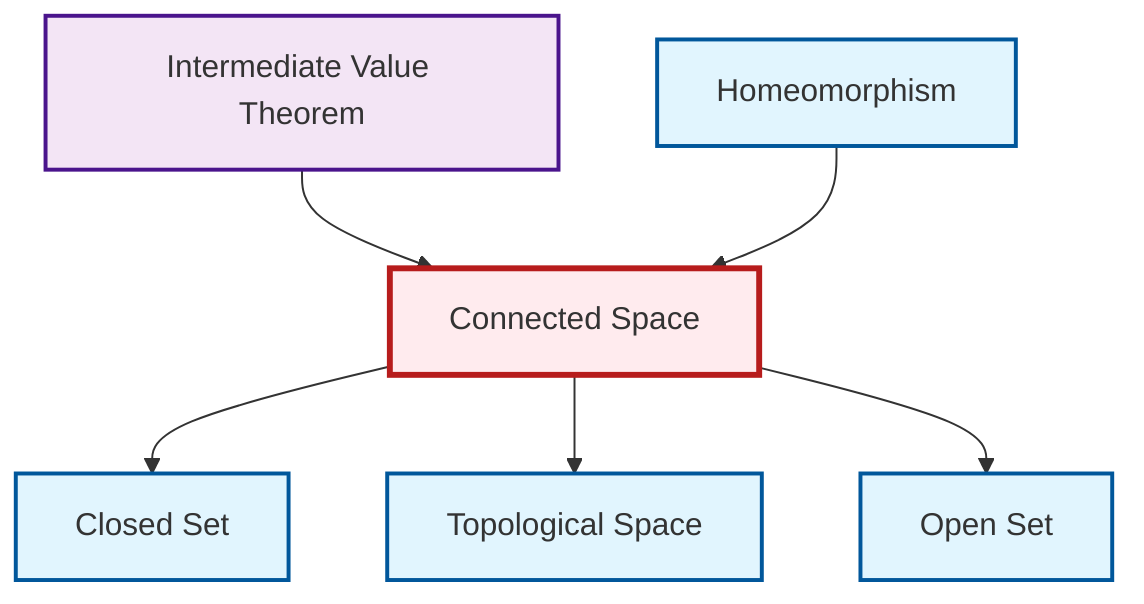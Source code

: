 graph TD
    classDef definition fill:#e1f5fe,stroke:#01579b,stroke-width:2px
    classDef theorem fill:#f3e5f5,stroke:#4a148c,stroke-width:2px
    classDef axiom fill:#fff3e0,stroke:#e65100,stroke-width:2px
    classDef example fill:#e8f5e9,stroke:#1b5e20,stroke-width:2px
    classDef current fill:#ffebee,stroke:#b71c1c,stroke-width:3px
    def-connected["Connected Space"]:::definition
    def-closed-set["Closed Set"]:::definition
    def-open-set["Open Set"]:::definition
    def-topological-space["Topological Space"]:::definition
    thm-intermediate-value["Intermediate Value Theorem"]:::theorem
    def-homeomorphism["Homeomorphism"]:::definition
    thm-intermediate-value --> def-connected
    def-connected --> def-closed-set
    def-homeomorphism --> def-connected
    def-connected --> def-topological-space
    def-connected --> def-open-set
    class def-connected current